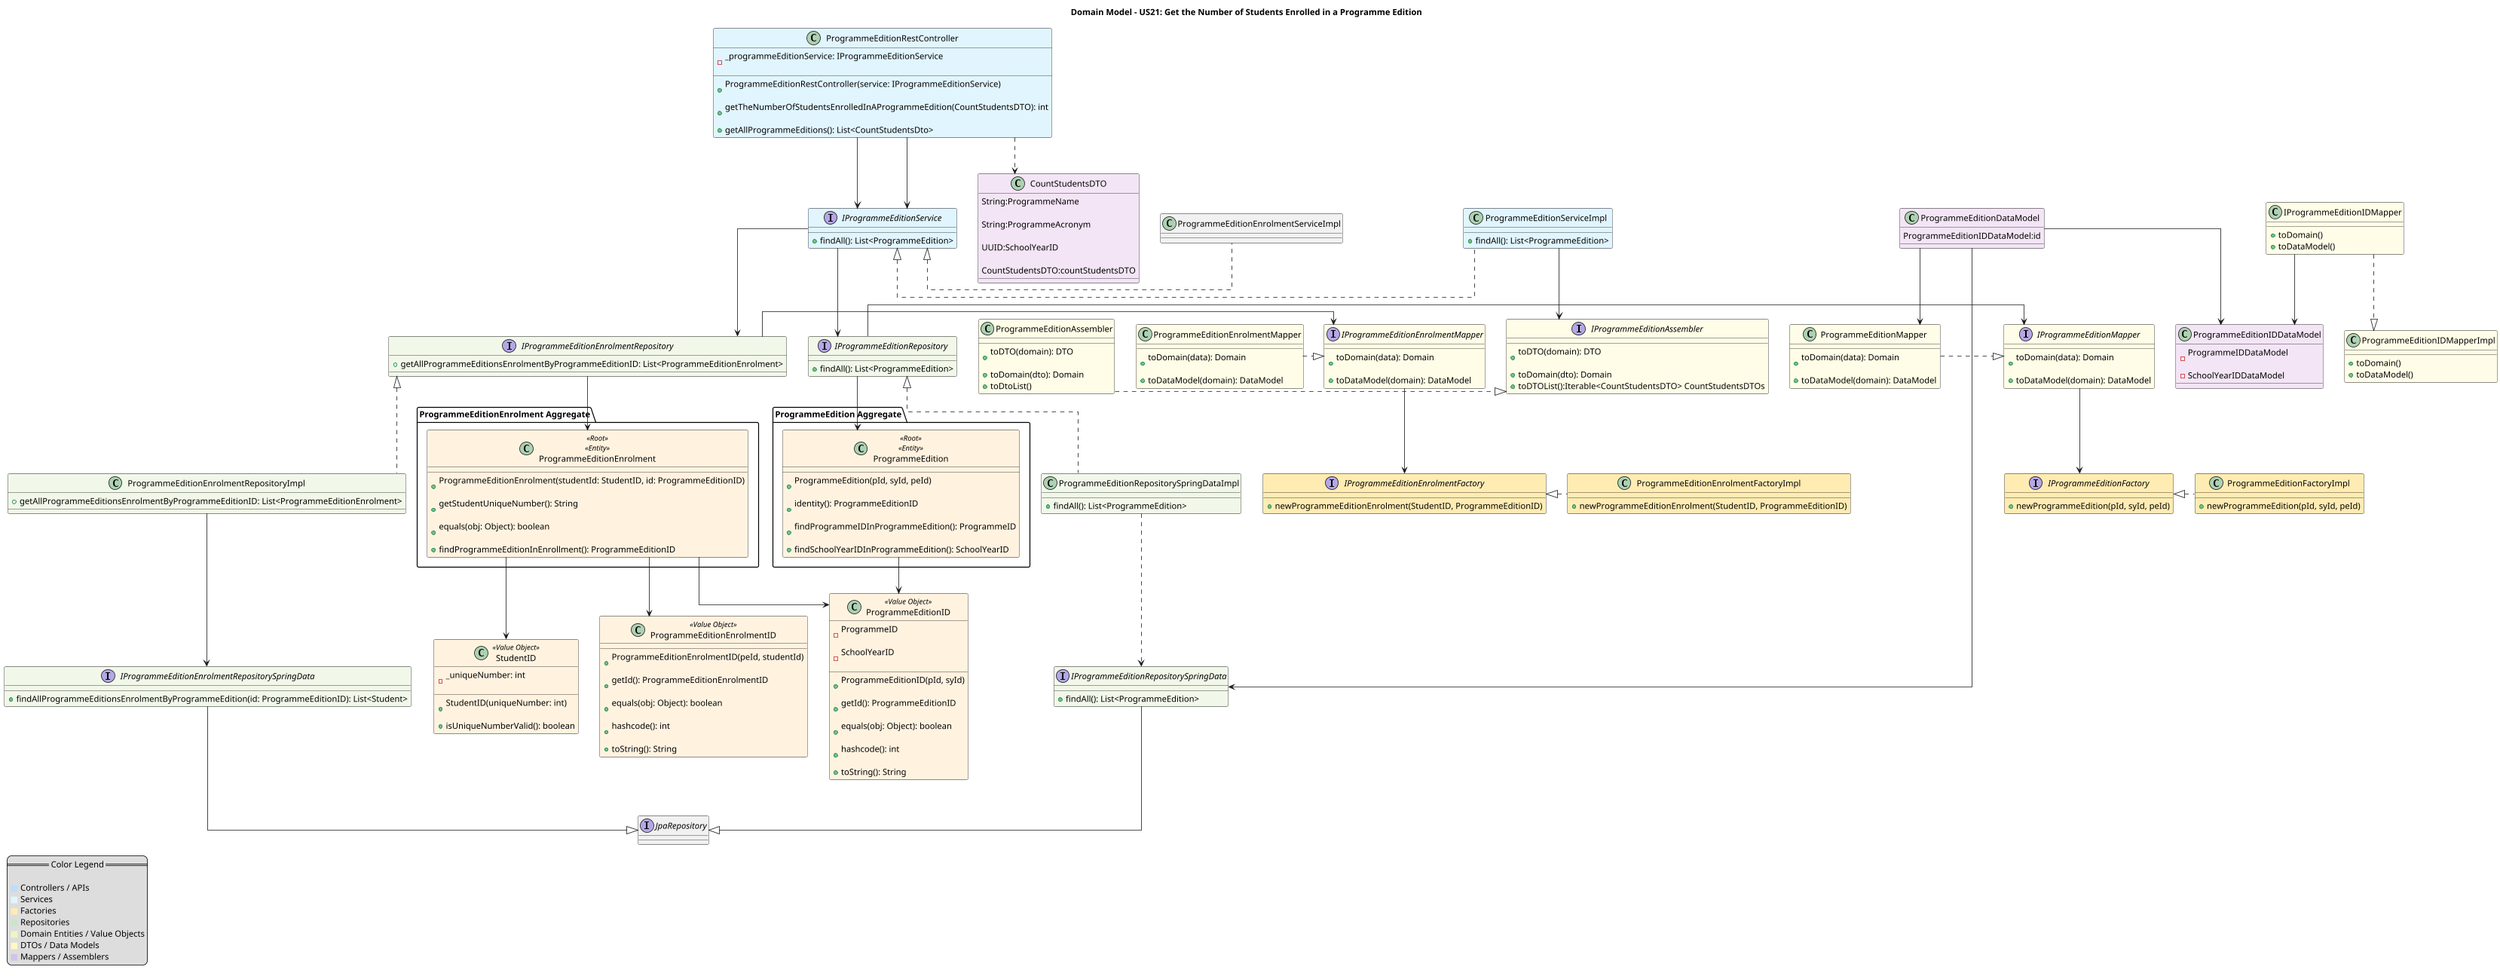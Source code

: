 @startuml DomainModel_US21_Compact

title Domain Model - US21: Get the Number of Students Enrolled in a Programme Edition
scale 0.8
skinparam linetype ortho


class ProgrammeEditionRestController #E1F5FE{
  - _programmeEditionService: IProgrammeEditionService\n
  + ProgrammeEditionRestController(service: IProgrammeEditionService)\n
  + getTheNumberOfStudentsEnrolledInAProgrammeEdition(CountStudentsDTO): int\n
  + getAllProgrammeEditions(): List<CountStudentsDto>
}

package "ProgrammeEditionEnrolment Aggregate" {
  class ProgrammeEditionEnrolment <<Root>> <<Entity>>#FFF3E0 {
    + ProgrammeEditionEnrolment(studentId: StudentID, id: ProgrammeEditionID)\n
    + getStudentUniqueNumber(): String\n
    + equals(obj: Object): boolean\n
    + findProgrammeEditionInEnrollment(): ProgrammeEditionID
  }
}

package "ProgrammeEdition Aggregate" {
  class ProgrammeEdition <<Root>> <<Entity>>#FFF3E0 {
    + ProgrammeEdition(pId, syId, peId)\n
    + identity(): ProgrammeEditionID\n
    + findProgrammeIDInProgrammeEdition(): ProgrammeID\n
    + findSchoolYearIDInProgrammeEdition(): SchoolYearID
  }
}

class ProgrammeEditionID <<Value Object>>#FFF3E0 {
  - ProgrammeID\n
  - SchoolYearID\n
  + ProgrammeEditionID(pId, syId)\n
  + getId(): ProgrammeEditionID\n
  + equals(obj: Object): boolean\n
  + hashcode(): int\n
  + toString(): String
}

class StudentID <<Value Object>>#FFF3E0 {
  - _uniqueNumber: int\n
  + StudentID(uniqueNumber: int)\n
  + isUniqueNumberValid(): boolean
}

class ProgrammeEditionEnrolmentID <<Value Object>>#FFF3E0 {
  + ProgrammeEditionEnrolmentID(peId, studentId)\n
  + getId(): ProgrammeEditionEnrolmentID\n
  + equals(obj: Object): boolean\n
  + hashcode(): int\n
  + toString(): String
}

interface IProgrammeEditionEnrolmentFactory #FFECB3{
  + newProgrammeEditionEnrolment(StudentID, ProgrammeEditionID)
}
class ProgrammeEditionEnrolmentFactoryImpl #FFECB3{
  + newProgrammeEditionEnrolment(StudentID, ProgrammeEditionID)
}

interface IProgrammeEditionFactory #FFECB3{
  + newProgrammeEdition(pId, syId, peId)
}
class ProgrammeEditionFactoryImpl #FFECB3{
  + newProgrammeEdition(pId, syId, peId)
}

interface IProgrammeEditionRepository #F1F8E9{
  + findAll(): List<ProgrammeEdition>
}
interface IProgrammeEditionService #E1F5FE{
  + findAll(): List<ProgrammeEdition>
}
class ProgrammeEditionServiceImpl #E1F5FE{
  + findAll(): List<ProgrammeEdition>
}
class ProgrammeEditionRepositorySpringDataImpl #F1F8E9 {
  + findAll(): List<ProgrammeEdition>
}

interface IProgrammeEditionRepositorySpringData #F1F8E9 {
+ findAll(): List<ProgrammeEdition>
}
interface IProgrammeEditionMapper #FFFDE7{
  + toDomain(data): Domain\n
  + toDataModel(domain): DataModel
}
class ProgrammeEditionMapper #FFFDE7{
  + toDomain(data): Domain\n
  + toDataModel(domain): DataModel
}
class ProgrammeEditionDataModel #F3E5F5{
ProgrammeEditionIDDataModel:id
}

interface IProgrammeEditionEnrolmentRepository #F1F8E9{
  + getAllProgrammeEditionsEnrolmentByProgrammeEditionID: List<ProgrammeEditionEnrolment>
}
class ProgrammeEditionEnrolmentRepositoryImpl #F1F8E9{
  + getAllProgrammeEditionsEnrolmentByProgrammeEditionID: List<ProgrammeEditionEnrolment>
}
interface IProgrammeEditionEnrolmentRepositorySpringData #F1F8E9{
  + findAllProgrammeEditionsEnrolmentByProgrammeEdition(id: ProgrammeEditionID): List<Student>
}

interface IProgrammeEditionEnrolmentMapper #FFFDE7{
  + toDomain(data): Domain\n
  + toDataModel(domain): DataModel
}
class ProgrammeEditionEnrolmentMapper #FFFDE7{
  + toDomain(data): Domain\n
  + toDataModel(domain): DataModel
}

interface JpaRepository {}

class ProgrammeEditionAssembler #FFFDE7{
  + toDTO(domain): DTO\n
  + toDomain(dto): Domain
  + toDtoList()
}
interface IProgrammeEditionAssembler #FFFDE7{
  + toDTO(domain): DTO\n
  + toDomain(dto): Domain
  + toDTOList():Iterable<CountStudentsDTO> CountStudentsDTOs
}
class CountStudentsDTO #F3E5F5{
  String:ProgrammeName\n
  String:ProgrammeAcronym\n
  UUID:SchoolYearID\n
  CountStudentsDTO:countStudentsDTO
}
class ProgrammeEditionIDMapperImpl #FFFDE7{
+toDomain()
+toDataModel()
}
class IProgrammeEditionIDMapper #FFFDE7{
+toDomain()
+toDataModel()
}
class ProgrammeEditionIDDataModel #F3E5F5{
  - ProgrammeIDDataModel\n
  - SchoolYearIDDataModel
}
legend left
  == Color Legend ==

  <color:#BBDEFB>■</color> Controllers / APIs
  <color:#E1F5FE>■</color> Services
  <color:#FFECB3>■</color> Factories
  <color:#C8E6C9>■</color> Repositories
  <color:#F0F4C3>■</color> Domain Entities / Value Objects
  <color:#FFF9C4>■</color> DTOs / Data Models
  <color:#D1C4E9>■</color> Mappers / Assemblers
end legend




' === RELATIONSHIPS ===
ProgrammeEdition --> ProgrammeEditionID
ProgrammeEditionEnrolment --> ProgrammeEditionID
ProgrammeEditionEnrolment --> StudentID
ProgrammeEditionEnrolment --> ProgrammeEditionEnrolmentID

ProgrammeEditionRestController -down-> IProgrammeEditionService
ProgrammeEditionRestController -down-> IProgrammeEditionService

IProgrammeEditionEnrolmentRepository <|.. ProgrammeEditionEnrolmentRepositoryImpl
ProgrammeEditionEnrolmentServiceImpl -left..|> IProgrammeEditionService
IProgrammeEditionService -down-> IProgrammeEditionEnrolmentRepository
IProgrammeEditionEnrolmentRepository --> ProgrammeEditionEnrolment
ProgrammeEditionEnrolmentRepositoryImpl --> IProgrammeEditionEnrolmentRepositorySpringData
IProgrammeEditionEnrolmentRepositorySpringData --|> JpaRepository

ProgrammeEditionEnrolmentMapper -right..|> IProgrammeEditionEnrolmentMapper
IProgrammeEditionEnrolmentRepository -left-> IProgrammeEditionEnrolmentMapper

ProgrammeEditionEnrolmentFactoryImpl -left..|> IProgrammeEditionEnrolmentFactory
IProgrammeEditionEnrolmentMapper -down-> IProgrammeEditionEnrolmentFactory

IProgrammeEditionRepository <|.. ProgrammeEditionRepositorySpringDataImpl
ProgrammeEditionServiceImpl -left..|> IProgrammeEditionService
IProgrammeEditionService -down-> IProgrammeEditionRepository
IProgrammeEditionRepository --> ProgrammeEdition
ProgrammeEditionRepositorySpringDataImpl ..> IProgrammeEditionRepositorySpringData
IProgrammeEditionRepositorySpringData --|> JpaRepository

ProgrammeEditionMapper -right..|> IProgrammeEditionMapper
IProgrammeEditionRepository -left-> IProgrammeEditionMapper

ProgrammeEditionFactoryImpl -left..|> IProgrammeEditionFactory
IProgrammeEditionMapper -down-> IProgrammeEditionFactory
ProgrammeEditionRestController ..> CountStudentsDTO

ProgrammeEditionAssembler -right..|> IProgrammeEditionAssembler
ProgrammeEditionServiceImpl --> IProgrammeEditionAssembler
ProgrammeEditionDataModel --> IProgrammeEditionRepositorySpringData
ProgrammeEditionDataModel --> ProgrammeEditionMapper
ProgrammeEditionDataModel --> ProgrammeEditionIDDataModel
IProgrammeEditionIDMapper --> ProgrammeEditionIDDataModel
IProgrammeEditionIDMapper ..|> ProgrammeEditionIDMapperImpl

@enduml
